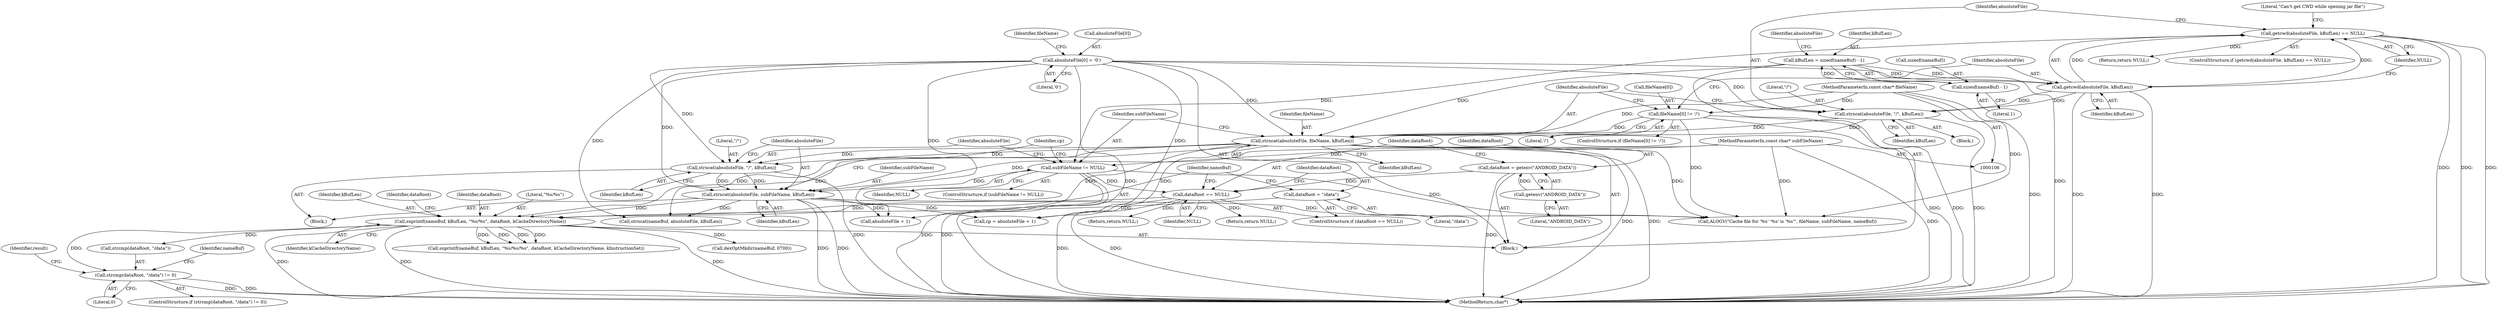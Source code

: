 digraph "0_Android_338aeaf28e9981c15d0673b18487dba61eb5447c@API" {
"1000206" [label="(Call,strcmp(dataRoot, \"/data\") != 0)"];
"1000199" [label="(Call,snprintf(nameBuf, kBufLen, \"%s/%s\", dataRoot, kCacheDirectoryName))"];
"1000161" [label="(Call,strncat(absoluteFile, subFileName, kBufLen))"];
"1000157" [label="(Call,strncat(absoluteFile, \"/\", kBufLen))"];
"1000148" [label="(Call,strncat(absoluteFile, fileName, kBufLen))"];
"1000121" [label="(Call,absoluteFile[0] = '\0')"];
"1000144" [label="(Call,strncat(absoluteFile, \"/\", kBufLen))"];
"1000135" [label="(Call,getcwd(absoluteFile, kBufLen))"];
"1000113" [label="(Call,kBufLen = sizeof(nameBuf) - 1)"];
"1000115" [label="(Call,sizeof(nameBuf) - 1)"];
"1000127" [label="(Call,fileName[0] != '/')"];
"1000107" [label="(MethodParameterIn,const char* fileName)"];
"1000153" [label="(Call,subFileName != NULL)"];
"1000108" [label="(MethodParameterIn,const char* subFileName)"];
"1000134" [label="(Call,getcwd(absoluteFile, kBufLen) == NULL)"];
"1000193" [label="(Call,dataRoot == NULL)"];
"1000188" [label="(Call,dataRoot = getenv(\"ANDROID_DATA\"))"];
"1000190" [label="(Call,getenv(\"ANDROID_DATA\"))"];
"1000196" [label="(Call,dataRoot = \"/data\")"];
"1000129" [label="(Identifier,fileName)"];
"1000145" [label="(Identifier,absoluteFile)"];
"1000116" [label="(Call,sizeof(nameBuf))"];
"1000234" [label="(Call,snprintf(nameBuf, kBufLen, \"%s/%s/%s\", dataRoot, kCacheDirectoryName, kInstructionSet))"];
"1000123" [label="(Identifier,absoluteFile)"];
"1000268" [label="(Return,return NULL;)"];
"1000118" [label="(Literal,1)"];
"1000131" [label="(Literal,'/')"];
"1000214" [label="(Identifier,result)"];
"1000162" [label="(Identifier,absoluteFile)"];
"1000198" [label="(Literal,\"/data\")"];
"1000155" [label="(Identifier,NULL)"];
"1000127" [label="(Call,fileName[0] != '/')"];
"1000199" [label="(Call,snprintf(nameBuf, kBufLen, \"%s/%s\", dataRoot, kCacheDirectoryName))"];
"1000151" [label="(Identifier,kBufLen)"];
"1000166" [label="(Identifier,cp)"];
"1000148" [label="(Call,strncat(absoluteFile, fileName, kBufLen))"];
"1000160" [label="(Identifier,kBufLen)"];
"1000141" [label="(Literal,\"Can't get CWD while opening jar file\")"];
"1000163" [label="(Identifier,subFileName)"];
"1000274" [label="(Call,ALOGV(\"Cache file for '%s' '%s' is '%s'\", fileName, subFileName, nameBuf))"];
"1000128" [label="(Call,fileName[0])"];
"1000206" [label="(Call,strcmp(dataRoot, \"/data\") != 0)"];
"1000149" [label="(Identifier,absoluteFile)"];
"1000204" [label="(Identifier,kCacheDirectoryName)"];
"1000197" [label="(Identifier,dataRoot)"];
"1000109" [label="(Block,)"];
"1000153" [label="(Call,subFileName != NULL)"];
"1000154" [label="(Identifier,subFileName)"];
"1000152" [label="(ControlStructure,if (subFileName != NULL))"];
"1000195" [label="(Identifier,NULL)"];
"1000194" [label="(Identifier,dataRoot)"];
"1000188" [label="(Call,dataRoot = getenv(\"ANDROID_DATA\"))"];
"1000270" [label="(Call,strncat(nameBuf, absoluteFile, kBufLen))"];
"1000190" [label="(Call,getenv(\"ANDROID_DATA\"))"];
"1000200" [label="(Identifier,nameBuf)"];
"1000235" [label="(Identifier,nameBuf)"];
"1000135" [label="(Call,getcwd(absoluteFile, kBufLen))"];
"1000132" [label="(Block,)"];
"1000193" [label="(Call,dataRoot == NULL)"];
"1000134" [label="(Call,getcwd(absoluteFile, kBufLen) == NULL)"];
"1000203" [label="(Identifier,dataRoot)"];
"1000121" [label="(Call,absoluteFile[0] = '\0')"];
"1000205" [label="(ControlStructure,if (strcmp(dataRoot, \"/data\") != 0))"];
"1000113" [label="(Call,kBufLen = sizeof(nameBuf) - 1)"];
"1000150" [label="(Identifier,fileName)"];
"1000126" [label="(ControlStructure,if (fileName[0] != '/'))"];
"1000108" [label="(MethodParameterIn,const char* subFileName)"];
"1000137" [label="(Identifier,kBufLen)"];
"1000164" [label="(Identifier,kBufLen)"];
"1000189" [label="(Identifier,dataRoot)"];
"1000156" [label="(Block,)"];
"1000122" [label="(Call,absoluteFile[0])"];
"1000115" [label="(Call,sizeof(nameBuf) - 1)"];
"1000161" [label="(Call,strncat(absoluteFile, subFileName, kBufLen))"];
"1000202" [label="(Literal,\"%s/%s\")"];
"1000138" [label="(Identifier,NULL)"];
"1000125" [label="(Literal,'\0')"];
"1000207" [label="(Call,strcmp(dataRoot, \"/data\"))"];
"1000167" [label="(Call,absoluteFile + 1)"];
"1000114" [label="(Identifier,kBufLen)"];
"1000196" [label="(Call,dataRoot = \"/data\")"];
"1000201" [label="(Identifier,kBufLen)"];
"1000159" [label="(Literal,\"/\")"];
"1000157" [label="(Call,strncat(absoluteFile, \"/\", kBufLen))"];
"1000136" [label="(Identifier,absoluteFile)"];
"1000191" [label="(Literal,\"ANDROID_DATA\")"];
"1000142" [label="(Return,return NULL;)"];
"1000107" [label="(MethodParameterIn,const char* fileName)"];
"1000133" [label="(ControlStructure,if (getcwd(absoluteFile, kBufLen) == NULL))"];
"1000192" [label="(ControlStructure,if (dataRoot == NULL))"];
"1000232" [label="(Return,return NULL;)"];
"1000208" [label="(Identifier,dataRoot)"];
"1000144" [label="(Call,strncat(absoluteFile, \"/\", kBufLen))"];
"1000165" [label="(Call,cp = absoluteFile + 1)"];
"1000282" [label="(MethodReturn,char*)"];
"1000210" [label="(Literal,0)"];
"1000146" [label="(Literal,\"/\")"];
"1000215" [label="(Call,dexOptMkdir(nameBuf, 0700))"];
"1000147" [label="(Identifier,kBufLen)"];
"1000158" [label="(Identifier,absoluteFile)"];
"1000206" -> "1000205"  [label="AST: "];
"1000206" -> "1000210"  [label="CFG: "];
"1000207" -> "1000206"  [label="AST: "];
"1000210" -> "1000206"  [label="AST: "];
"1000214" -> "1000206"  [label="CFG: "];
"1000235" -> "1000206"  [label="CFG: "];
"1000206" -> "1000282"  [label="DDG: "];
"1000206" -> "1000282"  [label="DDG: "];
"1000199" -> "1000206"  [label="DDG: "];
"1000199" -> "1000109"  [label="AST: "];
"1000199" -> "1000204"  [label="CFG: "];
"1000200" -> "1000199"  [label="AST: "];
"1000201" -> "1000199"  [label="AST: "];
"1000202" -> "1000199"  [label="AST: "];
"1000203" -> "1000199"  [label="AST: "];
"1000204" -> "1000199"  [label="AST: "];
"1000208" -> "1000199"  [label="CFG: "];
"1000199" -> "1000282"  [label="DDG: "];
"1000199" -> "1000282"  [label="DDG: "];
"1000199" -> "1000282"  [label="DDG: "];
"1000161" -> "1000199"  [label="DDG: "];
"1000148" -> "1000199"  [label="DDG: "];
"1000193" -> "1000199"  [label="DDG: "];
"1000196" -> "1000199"  [label="DDG: "];
"1000199" -> "1000207"  [label="DDG: "];
"1000199" -> "1000215"  [label="DDG: "];
"1000199" -> "1000234"  [label="DDG: "];
"1000199" -> "1000234"  [label="DDG: "];
"1000199" -> "1000234"  [label="DDG: "];
"1000199" -> "1000234"  [label="DDG: "];
"1000161" -> "1000156"  [label="AST: "];
"1000161" -> "1000164"  [label="CFG: "];
"1000162" -> "1000161"  [label="AST: "];
"1000163" -> "1000161"  [label="AST: "];
"1000164" -> "1000161"  [label="AST: "];
"1000166" -> "1000161"  [label="CFG: "];
"1000161" -> "1000282"  [label="DDG: "];
"1000161" -> "1000282"  [label="DDG: "];
"1000157" -> "1000161"  [label="DDG: "];
"1000157" -> "1000161"  [label="DDG: "];
"1000121" -> "1000161"  [label="DDG: "];
"1000153" -> "1000161"  [label="DDG: "];
"1000108" -> "1000161"  [label="DDG: "];
"1000161" -> "1000165"  [label="DDG: "];
"1000161" -> "1000167"  [label="DDG: "];
"1000161" -> "1000270"  [label="DDG: "];
"1000161" -> "1000274"  [label="DDG: "];
"1000157" -> "1000156"  [label="AST: "];
"1000157" -> "1000160"  [label="CFG: "];
"1000158" -> "1000157"  [label="AST: "];
"1000159" -> "1000157"  [label="AST: "];
"1000160" -> "1000157"  [label="AST: "];
"1000162" -> "1000157"  [label="CFG: "];
"1000157" -> "1000282"  [label="DDG: "];
"1000148" -> "1000157"  [label="DDG: "];
"1000148" -> "1000157"  [label="DDG: "];
"1000121" -> "1000157"  [label="DDG: "];
"1000148" -> "1000109"  [label="AST: "];
"1000148" -> "1000151"  [label="CFG: "];
"1000149" -> "1000148"  [label="AST: "];
"1000150" -> "1000148"  [label="AST: "];
"1000151" -> "1000148"  [label="AST: "];
"1000154" -> "1000148"  [label="CFG: "];
"1000148" -> "1000282"  [label="DDG: "];
"1000148" -> "1000282"  [label="DDG: "];
"1000121" -> "1000148"  [label="DDG: "];
"1000144" -> "1000148"  [label="DDG: "];
"1000144" -> "1000148"  [label="DDG: "];
"1000127" -> "1000148"  [label="DDG: "];
"1000107" -> "1000148"  [label="DDG: "];
"1000113" -> "1000148"  [label="DDG: "];
"1000148" -> "1000165"  [label="DDG: "];
"1000148" -> "1000167"  [label="DDG: "];
"1000148" -> "1000270"  [label="DDG: "];
"1000148" -> "1000274"  [label="DDG: "];
"1000121" -> "1000109"  [label="AST: "];
"1000121" -> "1000125"  [label="CFG: "];
"1000122" -> "1000121"  [label="AST: "];
"1000125" -> "1000121"  [label="AST: "];
"1000129" -> "1000121"  [label="CFG: "];
"1000121" -> "1000282"  [label="DDG: "];
"1000121" -> "1000135"  [label="DDG: "];
"1000121" -> "1000144"  [label="DDG: "];
"1000121" -> "1000165"  [label="DDG: "];
"1000121" -> "1000167"  [label="DDG: "];
"1000121" -> "1000270"  [label="DDG: "];
"1000144" -> "1000132"  [label="AST: "];
"1000144" -> "1000147"  [label="CFG: "];
"1000145" -> "1000144"  [label="AST: "];
"1000146" -> "1000144"  [label="AST: "];
"1000147" -> "1000144"  [label="AST: "];
"1000149" -> "1000144"  [label="CFG: "];
"1000144" -> "1000282"  [label="DDG: "];
"1000135" -> "1000144"  [label="DDG: "];
"1000135" -> "1000144"  [label="DDG: "];
"1000135" -> "1000134"  [label="AST: "];
"1000135" -> "1000137"  [label="CFG: "];
"1000136" -> "1000135"  [label="AST: "];
"1000137" -> "1000135"  [label="AST: "];
"1000138" -> "1000135"  [label="CFG: "];
"1000135" -> "1000282"  [label="DDG: "];
"1000135" -> "1000282"  [label="DDG: "];
"1000135" -> "1000134"  [label="DDG: "];
"1000135" -> "1000134"  [label="DDG: "];
"1000113" -> "1000135"  [label="DDG: "];
"1000113" -> "1000109"  [label="AST: "];
"1000113" -> "1000115"  [label="CFG: "];
"1000114" -> "1000113"  [label="AST: "];
"1000115" -> "1000113"  [label="AST: "];
"1000123" -> "1000113"  [label="CFG: "];
"1000113" -> "1000282"  [label="DDG: "];
"1000115" -> "1000113"  [label="DDG: "];
"1000115" -> "1000118"  [label="CFG: "];
"1000116" -> "1000115"  [label="AST: "];
"1000118" -> "1000115"  [label="AST: "];
"1000127" -> "1000126"  [label="AST: "];
"1000127" -> "1000131"  [label="CFG: "];
"1000128" -> "1000127"  [label="AST: "];
"1000131" -> "1000127"  [label="AST: "];
"1000136" -> "1000127"  [label="CFG: "];
"1000149" -> "1000127"  [label="CFG: "];
"1000127" -> "1000282"  [label="DDG: "];
"1000127" -> "1000282"  [label="DDG: "];
"1000107" -> "1000127"  [label="DDG: "];
"1000127" -> "1000274"  [label="DDG: "];
"1000107" -> "1000106"  [label="AST: "];
"1000107" -> "1000282"  [label="DDG: "];
"1000107" -> "1000274"  [label="DDG: "];
"1000153" -> "1000152"  [label="AST: "];
"1000153" -> "1000155"  [label="CFG: "];
"1000154" -> "1000153"  [label="AST: "];
"1000155" -> "1000153"  [label="AST: "];
"1000158" -> "1000153"  [label="CFG: "];
"1000166" -> "1000153"  [label="CFG: "];
"1000153" -> "1000282"  [label="DDG: "];
"1000153" -> "1000282"  [label="DDG: "];
"1000108" -> "1000153"  [label="DDG: "];
"1000134" -> "1000153"  [label="DDG: "];
"1000153" -> "1000193"  [label="DDG: "];
"1000153" -> "1000274"  [label="DDG: "];
"1000108" -> "1000106"  [label="AST: "];
"1000108" -> "1000282"  [label="DDG: "];
"1000108" -> "1000274"  [label="DDG: "];
"1000134" -> "1000133"  [label="AST: "];
"1000134" -> "1000138"  [label="CFG: "];
"1000138" -> "1000134"  [label="AST: "];
"1000141" -> "1000134"  [label="CFG: "];
"1000145" -> "1000134"  [label="CFG: "];
"1000134" -> "1000282"  [label="DDG: "];
"1000134" -> "1000282"  [label="DDG: "];
"1000134" -> "1000282"  [label="DDG: "];
"1000134" -> "1000142"  [label="DDG: "];
"1000193" -> "1000192"  [label="AST: "];
"1000193" -> "1000195"  [label="CFG: "];
"1000194" -> "1000193"  [label="AST: "];
"1000195" -> "1000193"  [label="AST: "];
"1000197" -> "1000193"  [label="CFG: "];
"1000200" -> "1000193"  [label="CFG: "];
"1000193" -> "1000282"  [label="DDG: "];
"1000193" -> "1000282"  [label="DDG: "];
"1000188" -> "1000193"  [label="DDG: "];
"1000193" -> "1000232"  [label="DDG: "];
"1000193" -> "1000268"  [label="DDG: "];
"1000188" -> "1000109"  [label="AST: "];
"1000188" -> "1000190"  [label="CFG: "];
"1000189" -> "1000188"  [label="AST: "];
"1000190" -> "1000188"  [label="AST: "];
"1000194" -> "1000188"  [label="CFG: "];
"1000188" -> "1000282"  [label="DDG: "];
"1000190" -> "1000188"  [label="DDG: "];
"1000190" -> "1000191"  [label="CFG: "];
"1000191" -> "1000190"  [label="AST: "];
"1000196" -> "1000192"  [label="AST: "];
"1000196" -> "1000198"  [label="CFG: "];
"1000197" -> "1000196"  [label="AST: "];
"1000198" -> "1000196"  [label="AST: "];
"1000200" -> "1000196"  [label="CFG: "];
}
